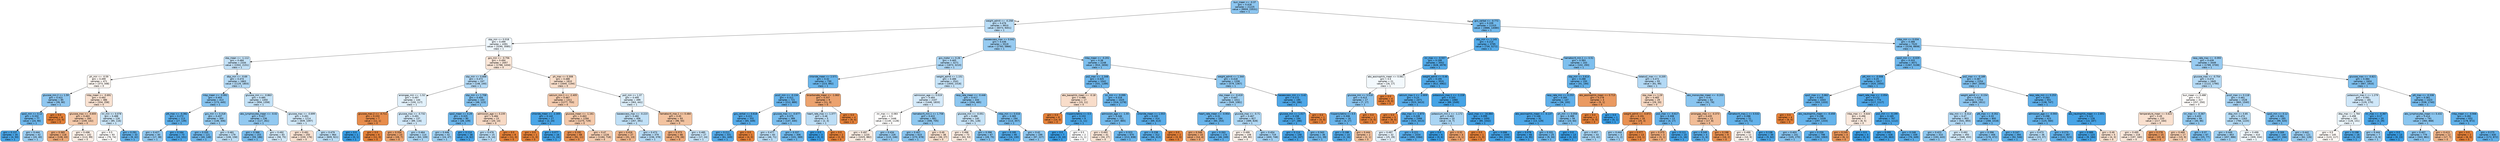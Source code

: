 digraph Tree {
node [shape=box, style="filled, rounded", color="black", fontname="helvetica"] ;
edge [fontname="helvetica"] ;
0 [label="bun_mean <= -0.37\ngini = 0.418\nsamples = 21225\nvalue = [9959, 23531]\nclass = 1", fillcolor="#8dc6f0"] ;
1 [label="weight_admit <= -0.258\ngini = 0.476\nsamples = 9910\nvalue = [6073, 9451]\nclass = 1", fillcolor="#b8dcf6"] ;
0 -> 1 [labeldistance=2.5, labelangle=45, headlabel="True"] ;
2 [label="sbp_min <= 0.018\ngini = 0.499\nsamples = 4391\nvalue = [3290, 3585]\nclass = 1", fillcolor="#eff7fd"] ;
1 -> 2 ;
3 [label="sbp_mean <= -1.112\ngini = 0.484\nsamples = 2334\nvalue = [1502, 2151]\nclass = 1", fillcolor="#c3e1f7"] ;
2 -> 3 ;
4 [label="ph_min <= -0.59\ngini = 0.499\nsamples = 471\nvalue = [373, 348]\nclass = 0", fillcolor="#fdf7f2"] ;
3 -> 4 ;
5 [label="glucose_min.2 <= 1.59\ngini = 0.422\nsamples = 85\nvalue = [39, 90]\nclass = 1", fillcolor="#8fc7f0"] ;
4 -> 5 ;
6 [label="spo2_min <= 0.12\ngini = 0.332\nsamples = 77\nvalue = [24, 90]\nclass = 1", fillcolor="#6eb7ec"] ;
5 -> 6 ;
7 [label="gini = 0.137\nsamples = 35\nvalue = [4, 50]\nclass = 1", fillcolor="#49a5e7"] ;
6 -> 7 ;
8 [label="gini = 0.444\nsamples = 42\nvalue = [20, 40]\nclass = 1", fillcolor="#9ccef2"] ;
6 -> 8 ;
9 [label="gini = 0.0\nsamples = 8\nvalue = [15, 0]\nclass = 0", fillcolor="#e58139"] ;
5 -> 9 ;
10 [label="mbp_mean <= -0.691\ngini = 0.492\nsamples = 386\nvalue = [334, 258]\nclass = 0", fillcolor="#f9e2d2"] ;
4 -> 10 ;
11 [label="glucose_max <= -0.655\ngini = 0.463\nsamples = 260\nvalue = [249, 142]\nclass = 0", fillcolor="#f4c9aa"] ;
10 -> 11 ;
12 [label="gini = 0.365\nsamples = 118\nvalue = [136, 43]\nclass = 0", fillcolor="#eda978"] ;
11 -> 12 ;
13 [label="gini = 0.498\nsamples = 142\nvalue = [113, 99]\nclass = 0", fillcolor="#fcefe6"] ;
11 -> 13 ;
14 [label="inr_min <= 0.078\ngini = 0.488\nsamples = 126\nvalue = [85, 116]\nclass = 1", fillcolor="#cae5f8"] ;
10 -> 14 ;
15 [label="gini = 0.5\nsamples = 93\nvalue = [76, 74]\nclass = 0", fillcolor="#fefcfa"] ;
14 -> 15 ;
16 [label="gini = 0.291\nsamples = 33\nvalue = [9, 42]\nclass = 1", fillcolor="#63b2eb"] ;
14 -> 16 ;
17 [label="dbp_min <= -0.69\ngini = 0.474\nsamples = 1863\nvalue = [1129, 1803]\nclass = 1", fillcolor="#b5daf5"] ;
3 -> 17 ;
18 [label="mbp_mean <= -0.991\ngini = 0.403\nsamples = 413\nvalue = [173, 445]\nclass = 1", fillcolor="#86c3ef"] ;
17 -> 18 ;
19 [label="ptt_max <= -0.382\ngini = 0.272\nsamples = 113\nvalue = [27, 139]\nclass = 1", fillcolor="#5fb0ea"] ;
18 -> 19 ;
20 [label="gini = 0.427\nsamples = 40\nvalue = [17, 38]\nclass = 1", fillcolor="#92c9f1"] ;
19 -> 20 ;
21 [label="gini = 0.164\nsamples = 73\nvalue = [10, 101]\nclass = 1", fillcolor="#4da7e8"] ;
19 -> 21 ;
22 [label="gcs_min <= 0.318\ngini = 0.437\nsamples = 300\nvalue = [146, 306]\nclass = 1", fillcolor="#97ccf1"] ;
18 -> 22 ;
23 [label="gini = 0.335\nsamples = 121\nvalue = [40, 148]\nclass = 1", fillcolor="#6fb7ec"] ;
22 -> 23 ;
24 [label="gini = 0.481\nsamples = 179\nvalue = [106, 158]\nclass = 1", fillcolor="#bedff6"] ;
22 -> 24 ;
25 [label="glucose_min <= -0.863\ngini = 0.485\nsamples = 1450\nvalue = [956, 1358]\nclass = 1", fillcolor="#c4e2f7"] ;
17 -> 25 ;
26 [label="abs_lymphocytes_mean <= -0.02\ngini = 0.427\nsamples = 236\nvalue = [117, 261]\nclass = 1", fillcolor="#92c9f1"] ;
25 -> 26 ;
27 [label="gini = 0.366\nsamples = 153\nvalue = [59, 186]\nclass = 1", fillcolor="#78bced"] ;
26 -> 27 ;
28 [label="gini = 0.492\nsamples = 83\nvalue = [58, 75]\nclass = 1", fillcolor="#d2e9f9"] ;
26 -> 28 ;
29 [label="glucose_max <= -0.699\ngini = 0.491\nsamples = 1214\nvalue = [839, 1097]\nclass = 1", fillcolor="#d0e8f9"] ;
25 -> 29 ;
30 [label="gini = 0.491\nsamples = 250\nvalue = [230, 176]\nclass = 0", fillcolor="#f9e1d1"] ;
29 -> 30 ;
31 [label="gini = 0.479\nsamples = 964\nvalue = [609, 921]\nclass = 1", fillcolor="#bcdef6"] ;
29 -> 31 ;
32 [label="gcs_min <= -0.756\ngini = 0.494\nsamples = 2057\nvalue = [1788, 1434]\nclass = 0", fillcolor="#fae6d8"] ;
2 -> 32 ;
33 [label="sbp_min <= 0.668\ngini = 0.472\nsamples = 247\nvalue = [148, 240]\nclass = 1", fillcolor="#b3d9f5"] ;
32 -> 33 ;
34 [label="aniongap_min <= -1.52\ngini = 0.497\nsamples = 144\nvalue = [100, 117]\nclass = 1", fillcolor="#e2f1fb"] ;
33 -> 34 ;
35 [label="glucose_max.2 <= -0.711\ngini = 0.153\nsamples = 7\nvalue = [11, 1]\nclass = 0", fillcolor="#e78c4b"] ;
34 -> 35 ;
36 [label="gini = 0.0\nsamples = 1\nvalue = [0, 1]\nclass = 1", fillcolor="#399de5"] ;
35 -> 36 ;
37 [label="gini = 0.0\nsamples = 6\nvalue = [11, 0]\nclass = 0", fillcolor="#e58139"] ;
35 -> 37 ;
38 [label="glucose_max <= -0.732\ngini = 0.491\nsamples = 137\nvalue = [89, 116]\nclass = 1", fillcolor="#d1e8f9"] ;
34 -> 38 ;
39 [label="gini = 0.334\nsamples = 23\nvalue = [26, 7]\nclass = 0", fillcolor="#eca36e"] ;
38 -> 39 ;
40 [label="gini = 0.464\nsamples = 114\nvalue = [63, 109]\nclass = 1", fillcolor="#abd6f4"] ;
38 -> 40 ;
41 [label="sbp_min <= 1.708\ngini = 0.404\nsamples = 103\nvalue = [48, 123]\nclass = 1", fillcolor="#86c3ef"] ;
33 -> 41 ;
42 [label="spo2_mean <= 0.29\ngini = 0.325\nsamples = 80\nvalue = [28, 109]\nclass = 1", fillcolor="#6cb6ec"] ;
41 -> 42 ;
43 [label="gini = 0.448\nsamples = 42\nvalue = [24, 47]\nclass = 1", fillcolor="#9ecff2"] ;
42 -> 43 ;
44 [label="gini = 0.114\nsamples = 38\nvalue = [4, 62]\nclass = 1", fillcolor="#46a3e7"] ;
42 -> 44 ;
45 [label="admission_age <= 0.235\ngini = 0.484\nsamples = 23\nvalue = [20, 14]\nclass = 0", fillcolor="#f7d9c4"] ;
41 -> 45 ;
46 [label="gini = 0.476\nsamples = 15\nvalue = [9, 14]\nclass = 1", fillcolor="#b8dcf6"] ;
45 -> 46 ;
47 [label="gini = 0.0\nsamples = 8\nvalue = [11, 0]\nclass = 0", fillcolor="#e58139"] ;
45 -> 47 ;
48 [label="ph_max <= 0.308\ngini = 0.488\nsamples = 1810\nvalue = [1640, 1194]\nclass = 0", fillcolor="#f8ddc9"] ;
32 -> 48 ;
49 [label="calcium_min.1 <= -2.405\ngini = 0.467\nsamples = 1311\nvalue = [1277, 753]\nclass = 0", fillcolor="#f4cbae"] ;
48 -> 49 ;
50 [label="chloride_mean <= -2.305\ngini = 0.142\nsamples = 17\nvalue = [2, 24]\nclass = 1", fillcolor="#49a5e7"] ;
49 -> 50 ;
51 [label="gini = 0.0\nsamples = 1\nvalue = [1, 0]\nclass = 0", fillcolor="#e58139"] ;
50 -> 51 ;
52 [label="gini = 0.077\nsamples = 16\nvalue = [1, 24]\nclass = 1", fillcolor="#41a1e6"] ;
50 -> 52 ;
53 [label="glucose_mean <= -1.161\ngini = 0.463\nsamples = 1294\nvalue = [1275, 729]\nclass = 0", fillcolor="#f4c9aa"] ;
49 -> 53 ;
54 [label="gini = 0.192\nsamples = 68\nvalue = [91, 11]\nclass = 0", fillcolor="#e89051"] ;
53 -> 54 ;
55 [label="gini = 0.47\nsamples = 1226\nvalue = [1184, 718]\nclass = 0", fillcolor="#f5cdb1"] ;
53 -> 55 ;
56 [label="po2_min <= 1.37\ngini = 0.495\nsamples = 499\nvalue = [363, 441]\nclass = 1", fillcolor="#dceefa"] ;
48 -> 56 ;
57 [label="baseexcess_max <= -0.223\ngini = 0.482\nsamples = 406\nvalue = [267, 391]\nclass = 1", fillcolor="#c0e0f7"] ;
56 -> 57 ;
58 [label="gini = 0.416\nsamples = 27\nvalue = [31, 13]\nclass = 0", fillcolor="#f0b68c"] ;
57 -> 58 ;
59 [label="gini = 0.473\nsamples = 379\nvalue = [236, 378]\nclass = 1", fillcolor="#b5daf5"] ;
57 -> 59 ;
60 [label="hematocrit_max.1 <= 0.484\ngini = 0.45\nsamples = 93\nvalue = [96, 50]\nclass = 0", fillcolor="#f3c3a0"] ;
56 -> 60 ;
61 [label="gini = 0.373\nsamples = 66\nvalue = [79, 26]\nclass = 0", fillcolor="#eeaa7a"] ;
60 -> 61 ;
62 [label="gini = 0.485\nsamples = 27\nvalue = [17, 24]\nclass = 1", fillcolor="#c5e2f7"] ;
60 -> 62 ;
63 [label="baseexcess_max <= 0.042\ngini = 0.436\nsamples = 5519\nvalue = [2783, 5866]\nclass = 1", fillcolor="#97cbf1"] ;
1 -> 63 ;
64 [label="gcs_motor <= 0.26\ngini = 0.465\nsamples = 3271\nvalue = [1873, 3210]\nclass = 1", fillcolor="#add6f4"] ;
63 -> 64 ;
65 [label="chloride_mean <= 2.571\ngini = 0.32\nsamples = 730\nvalue = [223, 892]\nclass = 1", fillcolor="#6ab6ec"] ;
64 -> 65 ;
66 [label="pco2_min <= -0.134\ngini = 0.311\nsamples = 721\nvalue = [212, 889]\nclass = 1", fillcolor="#68b4eb"] ;
65 -> 66 ;
67 [label="gcs_verbal <= 0.618\ngini = 0.221\nsamples = 332\nvalue = [65, 449]\nclass = 1", fillcolor="#56abe9"] ;
66 -> 67 ;
68 [label="gini = 0.211\nsamples = 331\nvalue = [61, 449]\nclass = 1", fillcolor="#54aae9"] ;
67 -> 68 ;
69 [label="gini = 0.0\nsamples = 1\nvalue = [4, 0]\nclass = 0", fillcolor="#e58139"] ;
67 -> 69 ;
70 [label="glucose_max <= -0.677\ngini = 0.375\nsamples = 389\nvalue = [147, 440]\nclass = 1", fillcolor="#7bbeee"] ;
66 -> 70 ;
71 [label="gini = 0.477\nsamples = 83\nvalue = [46, 71]\nclass = 1", fillcolor="#b9dcf6"] ;
70 -> 71 ;
72 [label="gini = 0.337\nsamples = 306\nvalue = [101, 369]\nclass = 1", fillcolor="#6fb8ec"] ;
70 -> 72 ;
73 [label="bicarbonate_mean <= -1.063\ngini = 0.337\nsamples = 9\nvalue = [11, 3]\nclass = 0", fillcolor="#eca36f"] ;
65 -> 73 ;
74 [label="heart_rate_max <= 1.377\ngini = 0.48\nsamples = 5\nvalue = [2, 3]\nclass = 1", fillcolor="#bddef6"] ;
73 -> 74 ;
75 [label="gini = 0.0\nsamples = 3\nvalue = [0, 3]\nclass = 1", fillcolor="#399de5"] ;
74 -> 75 ;
76 [label="gini = 0.0\nsamples = 2\nvalue = [2, 0]\nclass = 0", fillcolor="#e58139"] ;
74 -> 76 ;
77 [label="gini = 0.0\nsamples = 4\nvalue = [9, 0]\nclass = 0", fillcolor="#e58139"] ;
73 -> 77 ;
78 [label="weight_admit <= 1.151\ngini = 0.486\nsamples = 2541\nvalue = [1650, 2318]\nclass = 1", fillcolor="#c6e3f8"] ;
64 -> 78 ;
79 [label="admission_age <= 0.019\ngini = 0.493\nsamples = 2107\nvalue = [1446, 1833]\nclass = 1", fillcolor="#d5eafa"] ;
78 -> 79 ;
80 [label="inr_max <= -0.083\ngini = 0.5\nsamples = 1446\nvalue = [1140, 1128]\nclass = 0", fillcolor="#fffefd"] ;
79 -> 80 ;
81 [label="gini = 0.497\nsamples = 1220\nvalue = [1025, 882]\nclass = 0", fillcolor="#fbede3"] ;
80 -> 81 ;
82 [label="gini = 0.434\nsamples = 226\nvalue = [115, 246]\nclass = 1", fillcolor="#96cbf1"] ;
80 -> 82 ;
83 [label="hematocrit_min.1 <= 1.758\ngini = 0.422\nsamples = 661\nvalue = [306, 705]\nclass = 1", fillcolor="#8fc8f0"] ;
79 -> 83 ;
84 [label="gini = 0.407\nsamples = 623\nvalue = [270, 678]\nclass = 1", fillcolor="#88c4ef"] ;
83 -> 84 ;
85 [label="gini = 0.49\nsamples = 38\nvalue = [36, 27]\nclass = 0", fillcolor="#f8e0ce"] ;
83 -> 85 ;
86 [label="resp_rate_mean <= -0.446\ngini = 0.417\nsamples = 434\nvalue = [204, 485]\nclass = 1", fillcolor="#8cc6f0"] ;
78 -> 86 ;
87 [label="glucose_min <= -0.051\ngini = 0.486\nsamples = 140\nvalue = [91, 128]\nclass = 1", fillcolor="#c6e3f7"] ;
86 -> 87 ;
88 [label="gini = 0.496\nsamples = 73\nvalue = [63, 53]\nclass = 0", fillcolor="#fbebe0"] ;
87 -> 88 ;
89 [label="gini = 0.396\nsamples = 67\nvalue = [28, 75]\nclass = 1", fillcolor="#83c2ef"] ;
87 -> 89 ;
90 [label="mbp_min <= 0.016\ngini = 0.365\nsamples = 294\nvalue = [113, 357]\nclass = 1", fillcolor="#78bced"] ;
86 -> 90 ;
91 [label="gini = 0.195\nsamples = 95\nvalue = [16, 130]\nclass = 1", fillcolor="#51a9e8"] ;
90 -> 91 ;
92 [label="gini = 0.42\nsamples = 199\nvalue = [97, 227]\nclass = 1", fillcolor="#8ec7f0"] ;
90 -> 92 ;
93 [label="mbp_mean <= -0.201\ngini = 0.38\nsamples = 2248\nvalue = [910, 2656]\nclass = 1", fillcolor="#7dbfee"] ;
63 -> 93 ;
94 [label="po2_max <= -1.348\ngini = 0.325\nsamples = 1042\nvalue = [331, 1289]\nclass = 1", fillcolor="#6cb6ec"] ;
93 -> 94 ;
95 [label="abs_basophils_mean <= -0.18\ngini = 0.488\nsamples = 17\nvalue = [15, 11]\nclass = 0", fillcolor="#f8ddca"] ;
94 -> 95 ;
96 [label="gini = 0.0\nsamples = 8\nvalue = [14, 0]\nclass = 0", fillcolor="#e58139"] ;
95 -> 96 ;
97 [label="hispanic/latino <= 0.5\ngini = 0.153\nsamples = 9\nvalue = [1, 11]\nclass = 1", fillcolor="#4ba6e7"] ;
95 -> 97 ;
98 [label="gini = 0.0\nsamples = 7\nvalue = [0, 10]\nclass = 1", fillcolor="#399de5"] ;
97 -> 98 ;
99 [label="gini = 0.5\nsamples = 2\nvalue = [1, 1]\nclass = 0", fillcolor="#ffffff"] ;
97 -> 99 ;
100 [label="inr_min <= -0.099\ngini = 0.318\nsamples = 1025\nvalue = [316, 1278]\nclass = 1", fillcolor="#6ab5eb"] ;
94 -> 100 ;
101 [label="admission_age <= -1.55\ngini = 0.346\nsamples = 711\nvalue = [247, 865]\nclass = 1", fillcolor="#72b9ec"] ;
100 -> 101 ;
102 [label="gini = 0.493\nsamples = 41\nvalue = [34, 27]\nclass = 0", fillcolor="#fae5d6"] ;
101 -> 102 ;
103 [label="gini = 0.323\nsamples = 670\nvalue = [213, 838]\nclass = 1", fillcolor="#6bb6ec"] ;
101 -> 103 ;
104 [label="chloride_mean <= 1.553\ngini = 0.245\nsamples = 314\nvalue = [69, 413]\nclass = 1", fillcolor="#5aade9"] ;
100 -> 104 ;
105 [label="gini = 0.238\nsamples = 312\nvalue = [66, 413]\nclass = 1", fillcolor="#59ade9"] ;
104 -> 105 ;
106 [label="gini = 0.0\nsamples = 2\nvalue = [3, 0]\nclass = 0", fillcolor="#e58139"] ;
104 -> 106 ;
107 [label="weight_admit <= 1.344\ngini = 0.418\nsamples = 1206\nvalue = [579, 1367]\nclass = 1", fillcolor="#8dc7f0"] ;
93 -> 107 ;
108 [label="sbp_mean <= -0.419\ngini = 0.447\nsamples = 1011\nvalue = [549, 1081]\nclass = 1", fillcolor="#9ecff2"] ;
107 -> 108 ;
109 [label="heart_rate_mean <= -0.954\ngini = 0.31\nsamples = 184\nvalue = [60, 253]\nclass = 1", fillcolor="#68b4eb"] ;
108 -> 109 ;
110 [label="gini = 0.346\nsamples = 10\nvalue = [14, 4]\nclass = 0", fillcolor="#eca572"] ;
109 -> 110 ;
111 [label="gini = 0.263\nsamples = 174\nvalue = [46, 249]\nclass = 1", fillcolor="#5eafea"] ;
109 -> 111 ;
112 [label="glucose_max <= -0.71\ngini = 0.467\nsamples = 827\nvalue = [489, 828]\nclass = 1", fillcolor="#aed7f4"] ;
108 -> 112 ;
113 [label="gini = 0.499\nsamples = 108\nvalue = [89, 80]\nclass = 0", fillcolor="#fcf2eb"] ;
112 -> 113 ;
114 [label="gini = 0.454\nsamples = 719\nvalue = [400, 748]\nclass = 1", fillcolor="#a3d1f3"] ;
112 -> 114 ;
115 [label="baseexcess_min <= 3.42\ngini = 0.172\nsamples = 195\nvalue = [30, 286]\nclass = 1", fillcolor="#4ea7e8"] ;
107 -> 115 ;
116 [label="glucose_min <= 1.017\ngini = 0.158\nsamples = 194\nvalue = [27, 286]\nclass = 1", fillcolor="#4ca6e7"] ;
115 -> 116 ;
117 [label="gini = 0.114\nsamples = 158\nvalue = [16, 247]\nclass = 1", fillcolor="#46a3e7"] ;
116 -> 117 ;
118 [label="gini = 0.343\nsamples = 36\nvalue = [11, 39]\nclass = 1", fillcolor="#71b9ec"] ;
116 -> 118 ;
119 [label="gini = 0.0\nsamples = 1\nvalue = [3, 0]\nclass = 0", fillcolor="#e58139"] ;
115 -> 119 ;
120 [label="gcs_verbal <= -0.772\ngini = 0.339\nsamples = 11315\nvalue = [3886, 14080]\nclass = 1", fillcolor="#70b8ec"] ;
0 -> 120 [labeldistance=2.5, labelangle=-45, headlabel="False"] ;
121 [label="sbp_min <= 1.145\ngini = 0.214\nsamples = 3795\nvalue = [730, 5272]\nclass = 1", fillcolor="#54abe9"] ;
120 -> 121 ;
122 [label="inr_max <= -0.557\ngini = 0.199\nsamples = 3552\nvalue = [628, 4979]\nclass = 1", fillcolor="#52a9e8"] ;
121 -> 122 ;
123 [label="abs_eosinophils_mean <= 0.061\ngini = 0.5\nsamples = 21\nvalue = [16, 17]\nclass = 1", fillcolor="#f3f9fd"] ;
122 -> 123 ;
124 [label="glucose_min <= 3.518\ngini = 0.413\nsamples = 17\nvalue = [7, 17]\nclass = 1", fillcolor="#8bc5f0"] ;
123 -> 124 ;
125 [label="hispanic/latino <= 0.5\ngini = 0.308\nsamples = 16\nvalue = [4, 17]\nclass = 1", fillcolor="#68b4eb"] ;
124 -> 125 ;
126 [label="gini = 0.198\nsamples = 14\nvalue = [2, 16]\nclass = 1", fillcolor="#52a9e8"] ;
125 -> 126 ;
127 [label="gini = 0.444\nsamples = 2\nvalue = [2, 1]\nclass = 0", fillcolor="#f2c09c"] ;
125 -> 127 ;
128 [label="gini = 0.0\nsamples = 1\nvalue = [3, 0]\nclass = 0", fillcolor="#e58139"] ;
124 -> 128 ;
129 [label="gini = 0.0\nsamples = 4\nvalue = [9, 0]\nclass = 0", fillcolor="#e58139"] ;
123 -> 129 ;
130 [label="weight_admit <= 0.46\ngini = 0.195\nsamples = 3531\nvalue = [612, 4962]\nclass = 1", fillcolor="#51a9e8"] ;
122 -> 130 ;
131 [label="calcium_max.1 <= -2.809\ngini = 0.23\nsamples = 2471\nvalue = [523, 3413]\nclass = 1", fillcolor="#57ace9"] ;
130 -> 131 ;
132 [label="gini = 0.0\nsamples = 5\nvalue = [8, 0]\nclass = 0", fillcolor="#e58139"] ;
131 -> 132 ;
133 [label="sbp_max <= -1.873\ngini = 0.228\nsamples = 2466\nvalue = [515, 3413]\nclass = 1", fillcolor="#57ace9"] ;
131 -> 133 ;
134 [label="gini = 0.497\nsamples = 32\nvalue = [25, 29]\nclass = 1", fillcolor="#e4f1fb"] ;
133 -> 134 ;
135 [label="gini = 0.221\nsamples = 2434\nvalue = [490, 3384]\nclass = 1", fillcolor="#56abe9"] ;
133 -> 135 ;
136 [label="potassium_max.1 <= -1.228\ngini = 0.103\nsamples = 1060\nvalue = [89, 1549]\nclass = 1", fillcolor="#44a3e6"] ;
130 -> 136 ;
137 [label="potassium_min.1 <= -1.172\ngini = 0.463\nsamples = 10\nvalue = [4, 7]\nclass = 1", fillcolor="#aad5f4"] ;
136 -> 137 ;
138 [label="gini = 0.0\nsamples = 6\nvalue = [0, 6]\nclass = 1", fillcolor="#399de5"] ;
137 -> 138 ;
139 [label="gini = 0.32\nsamples = 4\nvalue = [4, 1]\nclass = 0", fillcolor="#eca06a"] ;
137 -> 139 ;
140 [label="spo2_max <= -16.884\ngini = 0.099\nsamples = 1050\nvalue = [85, 1542]\nclass = 1", fillcolor="#44a2e6"] ;
136 -> 140 ;
141 [label="gini = 0.0\nsamples = 1\nvalue = [1, 0]\nclass = 0", fillcolor="#e58139"] ;
140 -> 141 ;
142 [label="gini = 0.098\nsamples = 1049\nvalue = [84, 1542]\nclass = 1", fillcolor="#44a2e6"] ;
140 -> 142 ;
143 [label="hematocrit_min.1 <= 0.51\ngini = 0.383\nsamples = 243\nvalue = [102, 293]\nclass = 1", fillcolor="#7ebfee"] ;
121 -> 143 ;
144 [label="sbp_min <= 3.614\ngini = 0.288\nsamples = 150\nvalue = [41, 194]\nclass = 1", fillcolor="#63b2ea"] ;
143 -> 144 ;
145 [label="resp_rate_min <= 0.253\ngini = 0.265\nsamples = 147\nvalue = [36, 193]\nclass = 1", fillcolor="#5eafea"] ;
144 -> 145 ;
146 [label="abs_eosinophils_mean <= -0.137\ngini = 0.166\nsamples = 91\nvalue = [13, 129]\nclass = 1", fillcolor="#4da7e8"] ;
145 -> 146 ;
147 [label="gini = 0.078\nsamples = 66\nvalue = [4, 95]\nclass = 1", fillcolor="#41a1e6"] ;
146 -> 147 ;
148 [label="gini = 0.331\nsamples = 25\nvalue = [9, 34]\nclass = 1", fillcolor="#6db7ec"] ;
146 -> 148 ;
149 [label="ph_min <= 0.058\ngini = 0.389\nsamples = 56\nvalue = [23, 64]\nclass = 1", fillcolor="#80c0ee"] ;
145 -> 149 ;
150 [label="gini = 0.0\nsamples = 13\nvalue = [0, 22]\nclass = 1", fillcolor="#399de5"] ;
149 -> 150 ;
151 [label="gini = 0.457\nsamples = 43\nvalue = [23, 42]\nclass = 1", fillcolor="#a5d3f3"] ;
149 -> 151 ;
152 [label="abs_eosinophils_mean <= 0.713\ngini = 0.278\nsamples = 3\nvalue = [5, 1]\nclass = 0", fillcolor="#ea9a61"] ;
144 -> 152 ;
153 [label="gini = 0.0\nsamples = 2\nvalue = [5, 0]\nclass = 0", fillcolor="#e58139"] ;
152 -> 153 ;
154 [label="gini = 0.0\nsamples = 1\nvalue = [0, 1]\nclass = 1", fillcolor="#399de5"] ;
152 -> 154 ;
155 [label="totalco2_max <= -0.205\ngini = 0.472\nsamples = 93\nvalue = [61, 99]\nclass = 1", fillcolor="#b3d9f5"] ;
143 -> 155 ;
156 [label="sbp_max <= 1.29\ngini = 0.483\nsamples = 29\nvalue = [29, 20]\nclass = 0", fillcolor="#f7d8c2"] ;
155 -> 156 ;
157 [label="weight_admit <= -0.872\ngini = 0.191\nsamples = 16\nvalue = [25, 3]\nclass = 0", fillcolor="#e89051"] ;
156 -> 157 ;
158 [label="gini = 0.444\nsamples = 3\nvalue = [1, 2]\nclass = 1", fillcolor="#9ccef2"] ;
157 -> 158 ;
159 [label="gini = 0.077\nsamples = 13\nvalue = [24, 1]\nclass = 0", fillcolor="#e68641"] ;
157 -> 159 ;
160 [label="po2_max <= -0.617\ngini = 0.308\nsamples = 13\nvalue = [4, 17]\nclass = 1", fillcolor="#68b4eb"] ;
156 -> 160 ;
161 [label="gini = 0.375\nsamples = 3\nvalue = [3, 1]\nclass = 0", fillcolor="#eeab7b"] ;
160 -> 161 ;
162 [label="gini = 0.111\nsamples = 10\nvalue = [1, 16]\nclass = 1", fillcolor="#45a3e7"] ;
160 -> 162 ;
163 [label="abs_monocytes_mean <= -0.203\ngini = 0.41\nsamples = 64\nvalue = [32, 79]\nclass = 1", fillcolor="#89c5f0"] ;
155 -> 163 ;
164 [label="aniongap_max <= -0.373\ngini = 0.435\nsamples = 13\nvalue = [17, 8]\nclass = 0", fillcolor="#f1bc96"] ;
163 -> 164 ;
165 [label="gini = 0.245\nsamples = 4\nvalue = [1, 6]\nclass = 1", fillcolor="#5aade9"] ;
164 -> 165 ;
166 [label="gini = 0.198\nsamples = 9\nvalue = [16, 2]\nclass = 0", fillcolor="#e89152"] ;
164 -> 166 ;
167 [label="hematocrit_max.1 <= 0.532\ngini = 0.288\nsamples = 51\nvalue = [15, 71]\nclass = 1", fillcolor="#63b2ea"] ;
163 -> 167 ;
168 [label="gini = 0.499\nsamples = 12\nvalue = [10, 9]\nclass = 0", fillcolor="#fcf2eb"] ;
167 -> 168 ;
169 [label="gini = 0.138\nsamples = 39\nvalue = [5, 62]\nclass = 1", fillcolor="#49a5e7"] ;
167 -> 169 ;
170 [label="mbp_min <= 0.034\ngini = 0.388\nsamples = 7520\nvalue = [3156, 8808]\nclass = 1", fillcolor="#80c0ee"] ;
120 -> 170 ;
171 [label="spo2_min <= -0.029\ngini = 0.333\nsamples = 4071\nvalue = [1367, 5108]\nclass = 1", fillcolor="#6eb7ec"] ;
170 -> 171 ;
172 [label="ptt_min <= -0.008\ngini = 0.25\nsamples = 1817\nvalue = [420, 2450]\nclass = 1", fillcolor="#5baee9"] ;
171 -> 172 ;
173 [label="spo2_max <= -5.862\ngini = 0.302\nsamples = 1043\nvalue = [303, 1333]\nclass = 1", fillcolor="#66b3eb"] ;
172 -> 173 ;
174 [label="gini = 0.0\nsamples = 4\nvalue = [6, 0]\nclass = 0", fillcolor="#e58139"] ;
173 -> 174 ;
175 [label="abs_neutrophils_mean <= -0.458\ngini = 0.298\nsamples = 1039\nvalue = [297, 1333]\nclass = 1", fillcolor="#65b3eb"] ;
173 -> 175 ;
176 [label="gini = 0.403\nsamples = 241\nvalue = [105, 270]\nclass = 1", fillcolor="#86c3ef"] ;
175 -> 176 ;
177 [label="gini = 0.259\nsamples = 798\nvalue = [192, 1063]\nclass = 1", fillcolor="#5dafea"] ;
175 -> 177 ;
178 [label="heart_rate_max <= -2.054\ngini = 0.172\nsamples = 774\nvalue = [117, 1117]\nclass = 1", fillcolor="#4ea7e8"] ;
172 -> 178 ;
179 [label="mbp_max <= -0.644\ngini = 0.496\nsamples = 7\nvalue = [6, 5]\nclass = 0", fillcolor="#fbeade"] ;
178 -> 179 ;
180 [label="gini = 0.245\nsamples = 4\nvalue = [6, 1]\nclass = 0", fillcolor="#e9965a"] ;
179 -> 180 ;
181 [label="gini = 0.0\nsamples = 3\nvalue = [0, 4]\nclass = 1", fillcolor="#399de5"] ;
179 -> 181 ;
182 [label="po2_min <= -0.199\ngini = 0.165\nsamples = 767\nvalue = [111, 1112]\nclass = 1", fillcolor="#4da7e8"] ;
178 -> 182 ;
183 [label="gini = 0.095\nsamples = 428\nvalue = [35, 663]\nclass = 1", fillcolor="#43a2e6"] ;
182 -> 183 ;
184 [label="gini = 0.248\nsamples = 339\nvalue = [76, 449]\nclass = 1", fillcolor="#5baee9"] ;
182 -> 184 ;
185 [label="po2_max <= -0.189\ngini = 0.387\nsamples = 2254\nvalue = [947, 2658]\nclass = 1", fillcolor="#80c0ee"] ;
171 -> 185 ;
186 [label="weight_admit <= -0.154\ngini = 0.418\nsamples = 1703\nvalue = [809, 1911]\nclass = 1", fillcolor="#8dc6f0"] ;
185 -> 186 ;
187 [label="sbp_min <= -0.314\ngini = 0.47\nsamples = 903\nvalue = [541, 893]\nclass = 1", fillcolor="#b1d8f5"] ;
186 -> 187 ;
188 [label="gini = 0.423\nsamples = 410\nvalue = [193, 443]\nclass = 1", fillcolor="#8fc8f0"] ;
187 -> 188 ;
189 [label="gini = 0.492\nsamples = 493\nvalue = [348, 450]\nclass = 1", fillcolor="#d2e9f9"] ;
187 -> 189 ;
190 [label="ptt_max <= -0.352\ngini = 0.33\nsamples = 800\nvalue = [268, 1018]\nclass = 1", fillcolor="#6db7ec"] ;
186 -> 190 ;
191 [label="gini = 0.396\nsamples = 406\nvalue = [176, 472]\nclass = 1", fillcolor="#83c2ef"] ;
190 -> 191 ;
192 [label="gini = 0.247\nsamples = 394\nvalue = [92, 546]\nclass = 1", fillcolor="#5aaee9"] ;
190 -> 192 ;
193 [label="resp_rate_min <= 0.253\ngini = 0.263\nsamples = 551\nvalue = [138, 747]\nclass = 1", fillcolor="#5eafea"] ;
185 -> 193 ;
194 [label="admission_age <= -0.593\ngini = 0.298\nsamples = 423\nvalue = [125, 560]\nclass = 1", fillcolor="#65b3eb"] ;
193 -> 194 ;
195 [label="gini = 0.473\nsamples = 36\nvalue = [23, 37]\nclass = 1", fillcolor="#b4daf5"] ;
194 -> 195 ;
196 [label="gini = 0.273\nsamples = 387\nvalue = [102, 523]\nclass = 1", fillcolor="#60b0ea"] ;
194 -> 196 ;
197 [label="abs_neutrophils_mean <= 2.651\ngini = 0.122\nsamples = 128\nvalue = [13, 187]\nclass = 1", fillcolor="#47a4e7"] ;
193 -> 197 ;
198 [label="gini = 0.089\nsamples = 123\nvalue = [9, 184]\nclass = 1", fillcolor="#43a2e6"] ;
197 -> 198 ;
199 [label="gini = 0.49\nsamples = 5\nvalue = [4, 3]\nclass = 0", fillcolor="#f8e0ce"] ;
197 -> 199 ;
200 [label="resp_rate_max <= -0.093\ngini = 0.439\nsamples = 3449\nvalue = [1789, 3700]\nclass = 1", fillcolor="#99ccf2"] ;
170 -> 200 ;
201 [label="glucose_max <= -0.754\ngini = 0.474\nsamples = 1845\nvalue = [1122, 1790]\nclass = 1", fillcolor="#b5daf5"] ;
200 -> 201 ;
202 [label="bun_mean <= 0.488\ngini = 0.5\nsamples = 317\nvalue = [257, 250]\nclass = 0", fillcolor="#fefcfa"] ;
201 -> 202 ;
203 [label="temperature_mean <= 0.622\ngini = 0.49\nsamples = 233\nvalue = [217, 164]\nclass = 0", fillcolor="#f9e0cf"] ;
202 -> 203 ;
204 [label="gini = 0.495\nsamples = 218\nvalue = [197, 160]\nclass = 0", fillcolor="#fae7da"] ;
203 -> 204 ;
205 [label="gini = 0.278\nsamples = 15\nvalue = [20, 4]\nclass = 0", fillcolor="#ea9a61"] ;
203 -> 205 ;
206 [label="inr_max <= -0.367\ngini = 0.433\nsamples = 84\nvalue = [40, 86]\nclass = 1", fillcolor="#95cbf1"] ;
202 -> 206 ;
207 [label="gini = 0.469\nsamples = 17\nvalue = [15, 9]\nclass = 0", fillcolor="#f5cdb0"] ;
206 -> 207 ;
208 [label="gini = 0.37\nsamples = 67\nvalue = [25, 77]\nclass = 1", fillcolor="#79bded"] ;
206 -> 208 ;
209 [label="pco2_max <= 0.118\ngini = 0.461\nsamples = 1528\nvalue = [865, 1540]\nclass = 1", fillcolor="#a8d4f4"] ;
201 -> 209 ;
210 [label="dbp_min <= 0.85\ngini = 0.474\nsamples = 1263\nvalue = [766, 1220]\nclass = 1", fillcolor="#b5dbf5"] ;
209 -> 210 ;
211 [label="gini = 0.449\nsamples = 853\nvalue = [457, 886]\nclass = 1", fillcolor="#9fd0f2"] ;
210 -> 211 ;
212 [label="gini = 0.499\nsamples = 410\nvalue = [309, 334]\nclass = 1", fillcolor="#f0f8fd"] ;
210 -> 212 ;
213 [label="spo2_min <= 0.12\ngini = 0.361\nsamples = 265\nvalue = [99, 320]\nclass = 1", fillcolor="#76bbed"] ;
209 -> 213 ;
214 [label="gini = 0.269\nsamples = 144\nvalue = [37, 194]\nclass = 1", fillcolor="#5fb0ea"] ;
213 -> 214 ;
215 [label="gini = 0.442\nsamples = 121\nvalue = [62, 126]\nclass = 1", fillcolor="#9acdf2"] ;
213 -> 215 ;
216 [label="glucose_max <= -0.821\ngini = 0.384\nsamples = 1604\nvalue = [667, 1910]\nclass = 1", fillcolor="#7ebfee"] ;
200 -> 216 ;
217 [label="potassium_max.1 <= 1.279\ngini = 0.491\nsamples = 181\nvalue = [129, 170]\nclass = 1", fillcolor="#cfe7f9"] ;
216 -> 217 ;
218 [label="dbp_max <= 1.784\ngini = 0.498\nsamples = 161\nvalue = [126, 141]\nclass = 1", fillcolor="#eaf5fc"] ;
217 -> 218 ;
219 [label="gini = 0.5\nsamples = 145\nvalue = [123, 117]\nclass = 0", fillcolor="#fef9f5"] ;
218 -> 219 ;
220 [label="gini = 0.198\nsamples = 16\nvalue = [3, 24]\nclass = 1", fillcolor="#52a9e8"] ;
218 -> 220 ;
221 [label="inr_max <= -0.367\ngini = 0.17\nsamples = 20\nvalue = [3, 29]\nclass = 1", fillcolor="#4da7e8"] ;
217 -> 221 ;
222 [label="gini = 0.444\nsamples = 7\nvalue = [3, 6]\nclass = 1", fillcolor="#9ccef2"] ;
221 -> 222 ;
223 [label="gini = 0.0\nsamples = 13\nvalue = [0, 23]\nclass = 1", fillcolor="#399de5"] ;
221 -> 223 ;
224 [label="ptt_max <= -0.338\ngini = 0.361\nsamples = 1423\nvalue = [538, 1740]\nclass = 1", fillcolor="#76bbed"] ;
216 -> 224 ;
225 [label="abs_lymphocytes_mean <= 0.432\ngini = 0.414\nsamples = 791\nvalue = [360, 868]\nclass = 1", fillcolor="#8bc6f0"] ;
224 -> 225 ;
226 [label="gini = 0.407\nsamples = 779\nvalue = [343, 861]\nclass = 1", fillcolor="#88c4ef"] ;
225 -> 226 ;
227 [label="gini = 0.413\nsamples = 12\nvalue = [17, 7]\nclass = 0", fillcolor="#f0b58b"] ;
225 -> 227 ;
228 [label="mbp_mean <= -0.946\ngini = 0.282\nsamples = 632\nvalue = [178, 872]\nclass = 1", fillcolor="#61b1ea"] ;
224 -> 228 ;
229 [label="gini = 0.0\nsamples = 2\nvalue = [6, 0]\nclass = 0", fillcolor="#e58139"] ;
228 -> 229 ;
230 [label="gini = 0.275\nsamples = 630\nvalue = [172, 872]\nclass = 1", fillcolor="#60b0ea"] ;
228 -> 230 ;
}
